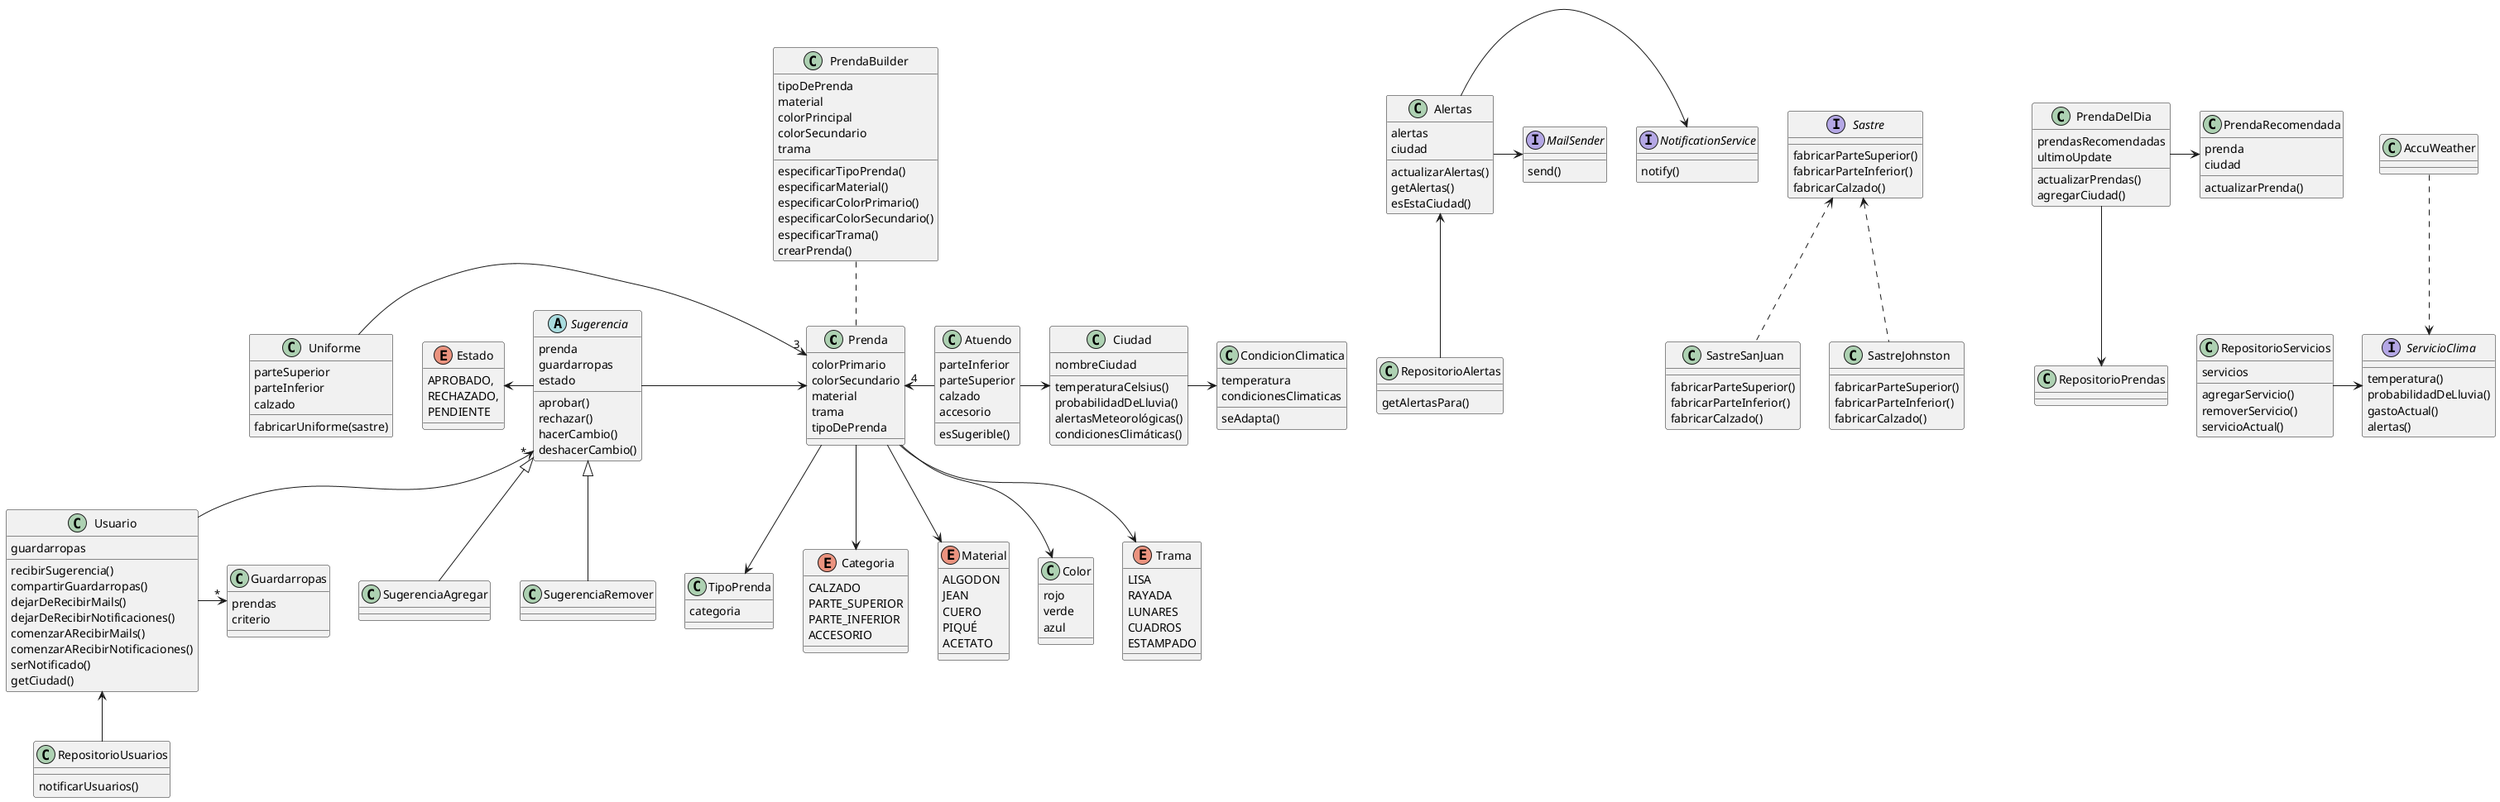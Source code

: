 @startuml QMP Tercera Iteración

class Prenda{
  colorPrimario
  colorSecundario
  material
  trama
  tipoDePrenda
}

Prenda -d-> TipoPrenda
class TipoPrenda{
  categoria
}
Prenda -d-> Categoria
enum Categoria{
  CALZADO
  PARTE_SUPERIOR
  PARTE_INFERIOR
  ACCESORIO
}

Prenda -d-> Material
enum Material{
  ALGODON
  JEAN
  CUERO
  PIQUÉ
  ACETATO
}

Prenda -d-> Color
class Color{
  rojo
  verde
  azul
}



Prenda -d-> Trama
enum Trama{
  LISA
  RAYADA
  LUNARES
  CUADROS
  ESTAMPADO
}

PrendaBuilder .. Prenda
class PrendaBuilder{

  tipoDePrenda
  material
  colorPrincipal
  colorSecundario
  trama

  especificarTipoPrenda()
  especificarMaterial()
  especificarColorPrimario()
  especificarColorSecundario()
  especificarTrama()
  crearPrenda()
}

Uniforme ->"3" Prenda
class Uniforme{
  parteSuperior
  parteInferior
  calzado

  fabricarUniforme(sastre)
}

interface Sastre{
  fabricarParteSuperior()
  fabricarParteInferior()
  fabricarCalzado()
}

class SastreSanJuan{
  fabricarParteSuperior()
  fabricarParteInferior()
  fabricarCalzado()
}
class SastreJohnston{
  fabricarParteSuperior()
  fabricarParteInferior()
  fabricarCalzado()
}

SastreSanJuan .u.> Sastre
SastreJohnston .u.> Sastre


class RepositorioServicios{
  servicios
  agregarServicio()
  removerServicio()
  servicioActual()
}

interface ServicioClima{
  temperatura()
  probabilidadDeLluvia()
  gastoActual()
  alertas()
}


AccuWeather ..> ServicioClima
class AccuWeather{
  
}

Ciudad -> CondicionClimatica
class Ciudad{
  nombreCiudad
  temperaturaCelsius()
  probabilidadDeLluvia()
  alertasMeteorológicas()
  condicionesClimáticas()
}

class CondicionClimatica{
  temperatura
  condicionesClimaticas
  seAdapta()
}

Alertas -> NotificationService
Alertas -> MailSender
class Alertas{
  alertas
  ciudad
  actualizarAlertas()
  getAlertas()
  esEstaCiudad()
} 

class RepositorioAlertas{
  getAlertasPara()
}
class RepositorioUsuarios{
  notificarUsuarios()
}
interface NotificationService{
  notify()
}

interface MailSender{
  send()
}

Atuendo -l-> "4" Prenda
Atuendo -> Ciudad
class Atuendo{
  parteInferior
  parteSuperior
  calzado
  accesorio
  esSugerible()
}

Usuario -> "*" Guardarropas
Usuario -u-> "*" Sugerencia
class Usuario{
  guardarropas
  recibirSugerencia()
  compartirGuardarropas()
  dejarDeRecibirMails()
  dejarDeRecibirNotificaciones()
  comenzarARecibirMails()
  comenzarARecibirNotificaciones()
  serNotificado()
  getCiudad()
}

class Guardarropas{
  prendas
  criterio
}

Sugerencia -> Prenda
abstract Sugerencia{
  prenda
  guardarropas
  estado
  aprobar()
  rechazar()
  hacerCambio()
  deshacerCambio()
}

SugerenciaAgregar -u-|> Sugerencia
SugerenciaRemover -u-|> Sugerencia
class SugerenciaAgregar{}
class SugerenciaRemover{}

Sugerencia -l-> Estado
enum Estado{
  APROBADO,
  RECHAZADO,
  PENDIENTE
}

PrendaDelDia -> PrendaRecomendada
class PrendaDelDia{
  prendasRecomendadas
  ultimoUpdate
  actualizarPrendas()
  agregarCiudad()
}
class PrendaRecomendada{
  prenda
  ciudad
  actualizarPrenda()
}

PrendaDelDia -d-> RepositorioPrendas
class RepositorioPrendas{}
RepositorioServicios -> ServicioClima
RepositorioAlertas -u-> Alertas
RepositorioUsuarios -u-> Usuario

@enduml

